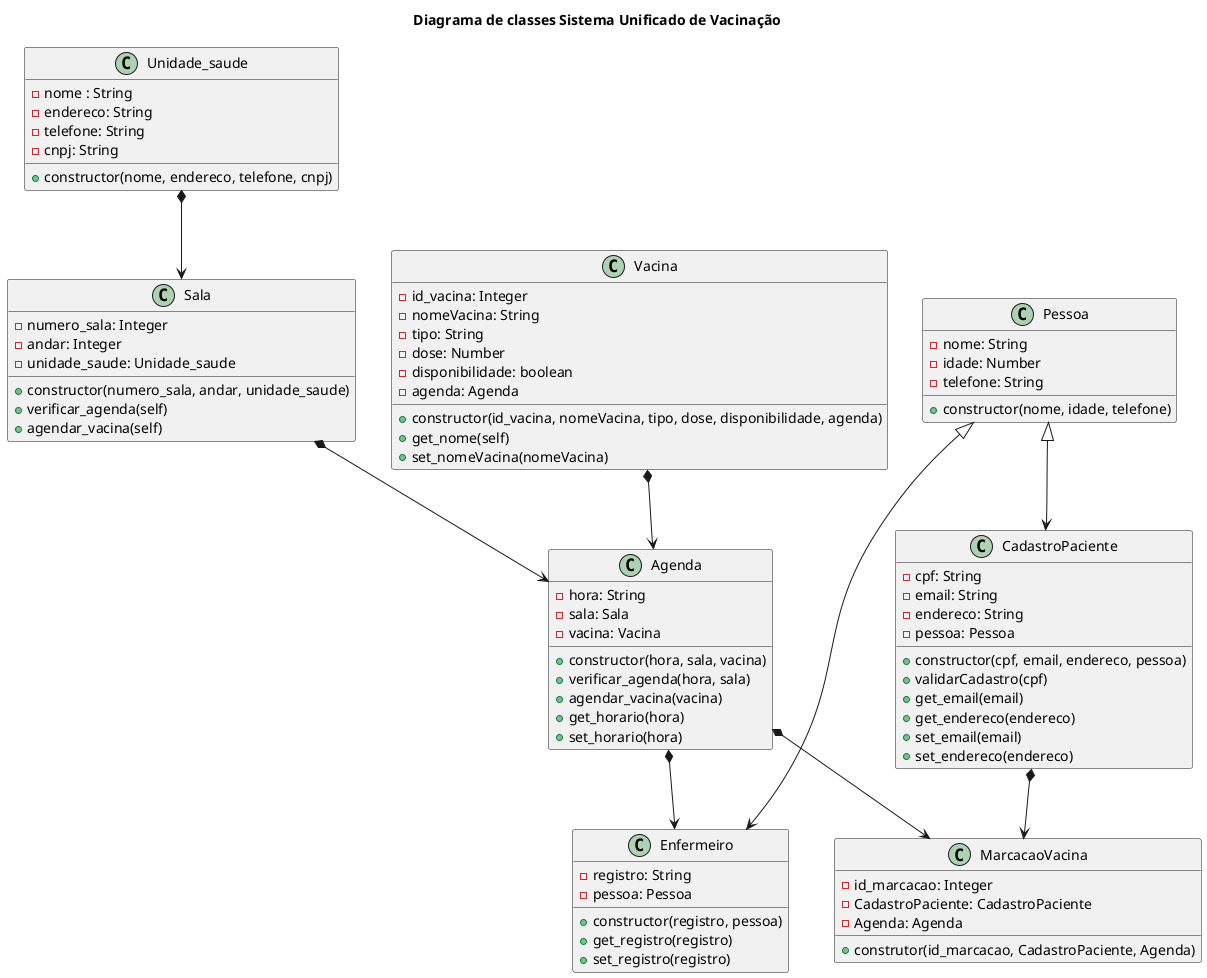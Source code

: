 @startuml diagrama_classe

title Diagrama de classes Sistema Unificado de Vacinação

class Unidade_saude{
    - nome : String
    - endereco: String
    - telefone: String
    - cnpj: String
    + constructor(nome, endereco, telefone, cnpj)
}

class Sala{
    - numero_sala: Integer
    - andar: Integer
    - unidade_saude: Unidade_saude 
    + constructor(numero_sala, andar, unidade_saude)
    + verificar_agenda(self)
    + agendar_vacina(self)
}

class Agenda{
    - hora: String
    - sala: Sala
    - vacina: Vacina
    + constructor(hora, sala, vacina)
    + verificar_agenda(hora, sala)
    + agendar_vacina(vacina)
    + get_horario(hora)
    + set_horario(hora)
}


Class Vacina{
    - id_vacina: Integer
    - nomeVacina: String
    - tipo: String
    - dose: Number
    - disponibilidade: boolean
    - agenda: Agenda
    + constructor(id_vacina, nomeVacina, tipo, dose, disponibilidade, agenda)
    + get_nome(self)
    + set_nomeVacina(nomeVacina)
}

class Pessoa{
    - nome: String
    - idade: Number
    - telefone: String
    + constructor(nome, idade, telefone)
}

class CadastroPaciente {
    - cpf: String
    - email: String
    - endereco: String
    - pessoa: Pessoa
    + constructor(cpf, email, endereco, pessoa)
    + validarCadastro(cpf)
    + get_email(email)
    + get_endereco(endereco)
    + set_email(email)
    + set_endereco(endereco)
}

class Enfermeiro {
    - registro: String
    - pessoa: Pessoa
    + constructor(registro, pessoa)
    + get_registro(registro)
    + set_registro(registro)
}

class MarcacaoVacina{
    - id_marcacao: Integer
    - CadastroPaciente: CadastroPaciente
    - Agenda: Agenda
    + construtor(id_marcacao, CadastroPaciente, Agenda)
}

Pessoa <|--> CadastroPaciente
Pessoa <|--> Enfermeiro
Unidade_saude *--> Sala
Sala *--> Agenda
Vacina *--> Agenda
Agenda *--> Enfermeiro
CadastroPaciente *--> MarcacaoVacina
Agenda *--> MarcacaoVacina

@enduml
